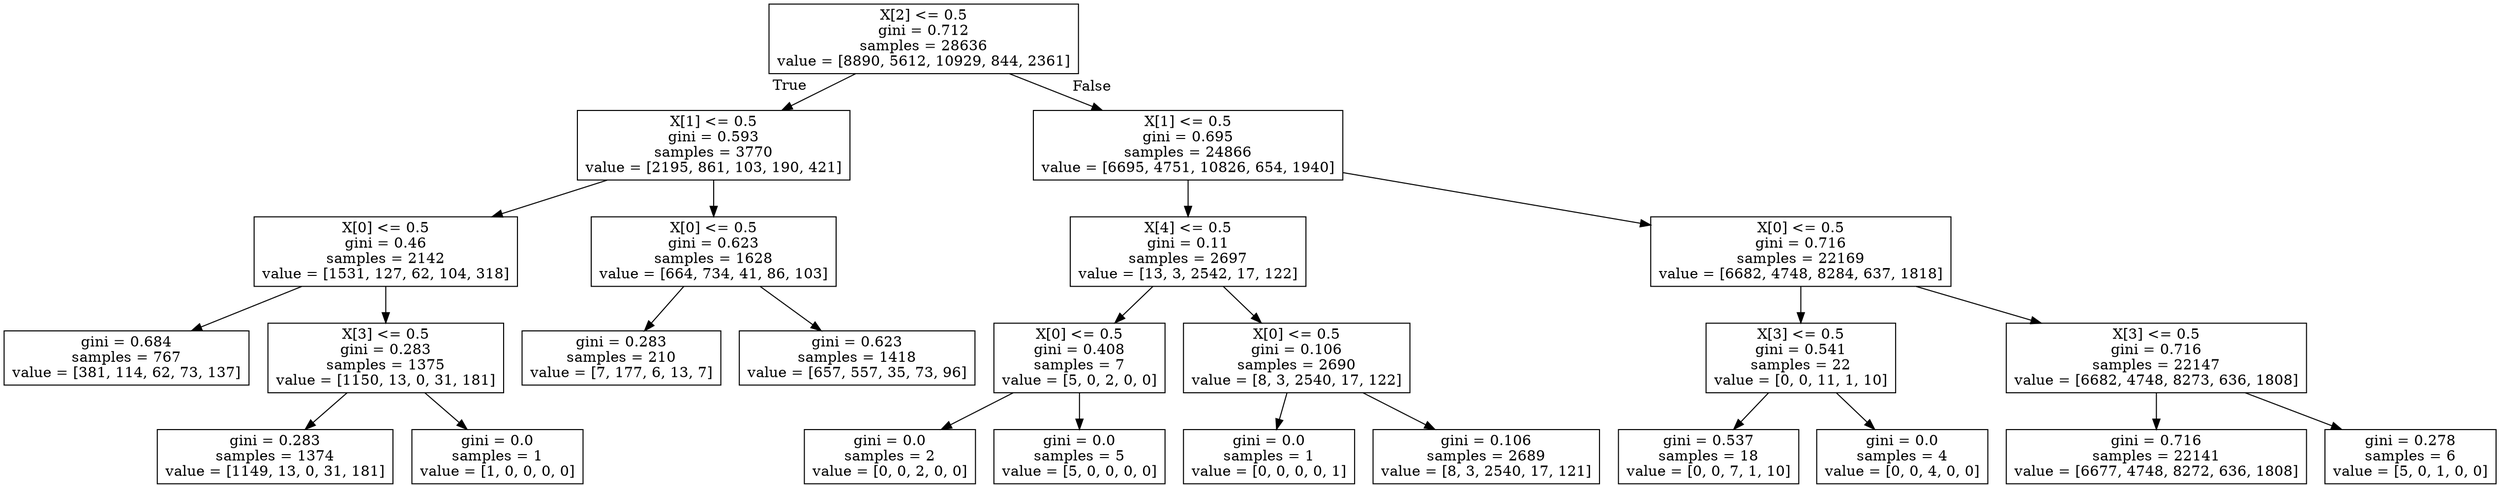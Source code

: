 digraph Tree {
node [shape=box] ;
0 [label="X[2] <= 0.5\ngini = 0.712\nsamples = 28636\nvalue = [8890, 5612, 10929, 844, 2361]"] ;
1 [label="X[1] <= 0.5\ngini = 0.593\nsamples = 3770\nvalue = [2195, 861, 103, 190, 421]"] ;
0 -> 1 [labeldistance=2.5, labelangle=45, headlabel="True"] ;
2 [label="X[0] <= 0.5\ngini = 0.46\nsamples = 2142\nvalue = [1531, 127, 62, 104, 318]"] ;
1 -> 2 ;
3 [label="gini = 0.684\nsamples = 767\nvalue = [381, 114, 62, 73, 137]"] ;
2 -> 3 ;
4 [label="X[3] <= 0.5\ngini = 0.283\nsamples = 1375\nvalue = [1150, 13, 0, 31, 181]"] ;
2 -> 4 ;
5 [label="gini = 0.283\nsamples = 1374\nvalue = [1149, 13, 0, 31, 181]"] ;
4 -> 5 ;
6 [label="gini = 0.0\nsamples = 1\nvalue = [1, 0, 0, 0, 0]"] ;
4 -> 6 ;
7 [label="X[0] <= 0.5\ngini = 0.623\nsamples = 1628\nvalue = [664, 734, 41, 86, 103]"] ;
1 -> 7 ;
8 [label="gini = 0.283\nsamples = 210\nvalue = [7, 177, 6, 13, 7]"] ;
7 -> 8 ;
9 [label="gini = 0.623\nsamples = 1418\nvalue = [657, 557, 35, 73, 96]"] ;
7 -> 9 ;
10 [label="X[1] <= 0.5\ngini = 0.695\nsamples = 24866\nvalue = [6695, 4751, 10826, 654, 1940]"] ;
0 -> 10 [labeldistance=2.5, labelangle=-45, headlabel="False"] ;
11 [label="X[4] <= 0.5\ngini = 0.11\nsamples = 2697\nvalue = [13, 3, 2542, 17, 122]"] ;
10 -> 11 ;
12 [label="X[0] <= 0.5\ngini = 0.408\nsamples = 7\nvalue = [5, 0, 2, 0, 0]"] ;
11 -> 12 ;
13 [label="gini = 0.0\nsamples = 2\nvalue = [0, 0, 2, 0, 0]"] ;
12 -> 13 ;
14 [label="gini = 0.0\nsamples = 5\nvalue = [5, 0, 0, 0, 0]"] ;
12 -> 14 ;
15 [label="X[0] <= 0.5\ngini = 0.106\nsamples = 2690\nvalue = [8, 3, 2540, 17, 122]"] ;
11 -> 15 ;
16 [label="gini = 0.0\nsamples = 1\nvalue = [0, 0, 0, 0, 1]"] ;
15 -> 16 ;
17 [label="gini = 0.106\nsamples = 2689\nvalue = [8, 3, 2540, 17, 121]"] ;
15 -> 17 ;
18 [label="X[0] <= 0.5\ngini = 0.716\nsamples = 22169\nvalue = [6682, 4748, 8284, 637, 1818]"] ;
10 -> 18 ;
19 [label="X[3] <= 0.5\ngini = 0.541\nsamples = 22\nvalue = [0, 0, 11, 1, 10]"] ;
18 -> 19 ;
20 [label="gini = 0.537\nsamples = 18\nvalue = [0, 0, 7, 1, 10]"] ;
19 -> 20 ;
21 [label="gini = 0.0\nsamples = 4\nvalue = [0, 0, 4, 0, 0]"] ;
19 -> 21 ;
22 [label="X[3] <= 0.5\ngini = 0.716\nsamples = 22147\nvalue = [6682, 4748, 8273, 636, 1808]"] ;
18 -> 22 ;
23 [label="gini = 0.716\nsamples = 22141\nvalue = [6677, 4748, 8272, 636, 1808]"] ;
22 -> 23 ;
24 [label="gini = 0.278\nsamples = 6\nvalue = [5, 0, 1, 0, 0]"] ;
22 -> 24 ;
}